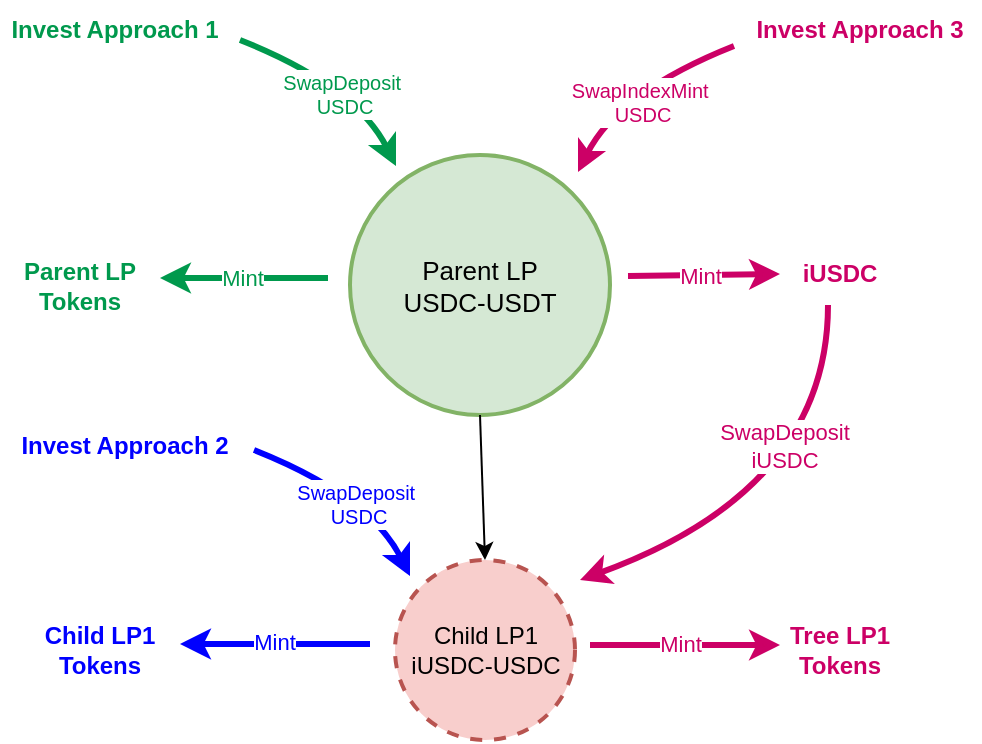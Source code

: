 <mxfile version="24.7.12">
  <diagram name="Page-1" id="Nui-td80n-aQlh77R57F">
    <mxGraphModel dx="854" dy="660" grid="1" gridSize="10" guides="1" tooltips="1" connect="1" arrows="1" fold="1" page="1" pageScale="1" pageWidth="850" pageHeight="1100" math="0" shadow="0">
      <root>
        <mxCell id="0" />
        <mxCell id="1" parent="0" />
        <mxCell id="r9puiUjmGgyDkKUMW15J-50" value="&lt;div&gt;&lt;font style=&quot;font-size: 13px;&quot;&gt;Parent LP&lt;/font&gt;&lt;/div&gt;&lt;font style=&quot;font-size: 13px;&quot;&gt;USDC-USDT&lt;/font&gt;" style="ellipse;whiteSpace=wrap;html=1;aspect=fixed;fillColor=#d5e8d4;strokeColor=#82b366;strokeWidth=2;" parent="1" vertex="1">
          <mxGeometry x="335" y="127.5" width="130" height="130" as="geometry" />
        </mxCell>
        <mxCell id="r9puiUjmGgyDkKUMW15J-54" value="" style="endArrow=classic;html=1;rounded=0;entryX=0.5;entryY=0;entryDx=0;entryDy=0;exitX=0.5;exitY=1;exitDx=0;exitDy=0;" parent="1" source="r9puiUjmGgyDkKUMW15J-50" target="r9puiUjmGgyDkKUMW15J-52" edge="1">
          <mxGeometry width="50" height="50" relative="1" as="geometry">
            <mxPoint x="581" y="110" as="sourcePoint" />
            <mxPoint x="716" y="90" as="targetPoint" />
          </mxGeometry>
        </mxCell>
        <mxCell id="r9puiUjmGgyDkKUMW15J-52" value="&lt;div&gt;&lt;font style=&quot;font-size: 12px;&quot;&gt;Child LP1&lt;/font&gt;&lt;/div&gt;&lt;font style=&quot;font-size: 12px;&quot;&gt;iUSDC-USDC&lt;/font&gt;" style="ellipse;whiteSpace=wrap;html=1;aspect=fixed;fillColor=#f8cecc;strokeColor=#b85450;strokeWidth=2;dashed=1;" parent="1" vertex="1">
          <mxGeometry x="357.5" y="330" width="90" height="90" as="geometry" />
        </mxCell>
        <mxCell id="h0CXazYmzvAoxPjTfvCT-3" value="" style="curved=1;endArrow=classic;html=1;rounded=0;strokeWidth=3;strokeColor=#00994D;" edge="1" parent="1">
          <mxGeometry width="50" height="50" relative="1" as="geometry">
            <mxPoint x="280" y="70" as="sourcePoint" />
            <mxPoint x="358" y="133" as="targetPoint" />
            <Array as="points">
              <mxPoint x="338" y="93" />
            </Array>
          </mxGeometry>
        </mxCell>
        <mxCell id="h0CXazYmzvAoxPjTfvCT-11" value="&lt;font color=&quot;#00994d&quot; style=&quot;font-size: 10px;&quot;&gt;SwapDeposit&amp;nbsp;&lt;/font&gt;&lt;div style=&quot;font-size: 10px;&quot;&gt;&lt;font color=&quot;#00994d&quot; style=&quot;font-size: 10px;&quot;&gt;USDC&lt;/font&gt;&lt;/div&gt;" style="edgeLabel;html=1;align=center;verticalAlign=middle;resizable=0;points=[];" vertex="1" connectable="0" parent="h0CXazYmzvAoxPjTfvCT-3">
          <mxGeometry x="-0.345" y="-6" relative="1" as="geometry">
            <mxPoint x="21" y="8" as="offset" />
          </mxGeometry>
        </mxCell>
        <mxCell id="h0CXazYmzvAoxPjTfvCT-8" value="&lt;b&gt;&lt;font color=&quot;#00994d&quot;&gt;Invest Approach 1&lt;/font&gt;&lt;/b&gt;" style="text;html=1;align=center;verticalAlign=middle;whiteSpace=wrap;rounded=0;" vertex="1" parent="1">
          <mxGeometry x="160" y="50" width="115" height="30" as="geometry" />
        </mxCell>
        <mxCell id="h0CXazYmzvAoxPjTfvCT-9" value="&lt;b&gt;&lt;font color=&quot;#0000ff&quot;&gt;Invest Approach 2&lt;/font&gt;&lt;/b&gt;" style="text;html=1;align=center;verticalAlign=middle;whiteSpace=wrap;rounded=0;" vertex="1" parent="1">
          <mxGeometry x="160" y="257.5" width="125" height="30" as="geometry" />
        </mxCell>
        <mxCell id="h0CXazYmzvAoxPjTfvCT-10" value="&lt;b&gt;&lt;font color=&quot;#cc0066&quot;&gt;Invest Approach 3&lt;/font&gt;&lt;/b&gt;" style="text;html=1;align=center;verticalAlign=middle;whiteSpace=wrap;rounded=0;" vertex="1" parent="1">
          <mxGeometry x="530" y="50" width="120" height="30" as="geometry" />
        </mxCell>
        <mxCell id="h0CXazYmzvAoxPjTfvCT-12" value="" style="curved=1;endArrow=classic;html=1;rounded=0;strokeWidth=3;strokeColor=#CC0066;" edge="1" parent="1">
          <mxGeometry width="50" height="50" relative="1" as="geometry">
            <mxPoint x="527" y="73" as="sourcePoint" />
            <mxPoint x="449" y="136" as="targetPoint" />
            <Array as="points">
              <mxPoint x="469" y="96" />
            </Array>
          </mxGeometry>
        </mxCell>
        <mxCell id="h0CXazYmzvAoxPjTfvCT-13" value="&lt;font color=&quot;#cc0066&quot; style=&quot;font-size: 10px;&quot;&gt;SwapIndexMint&amp;nbsp;&lt;/font&gt;&lt;div style=&quot;font-size: 10px;&quot;&gt;&lt;font color=&quot;#cc0066&quot; style=&quot;font-size: 10px;&quot;&gt;USDC&lt;/font&gt;&lt;/div&gt;" style="edgeLabel;html=1;align=center;verticalAlign=middle;resizable=0;points=[];" vertex="1" connectable="0" parent="h0CXazYmzvAoxPjTfvCT-12">
          <mxGeometry x="-0.345" y="-6" relative="1" as="geometry">
            <mxPoint x="-12" y="20" as="offset" />
          </mxGeometry>
        </mxCell>
        <mxCell id="h0CXazYmzvAoxPjTfvCT-15" value="&lt;b&gt;&lt;font color=&quot;#cc0066&quot;&gt;iUSDC&lt;/font&gt;&lt;/b&gt;" style="text;html=1;align=center;verticalAlign=middle;whiteSpace=wrap;rounded=0;" vertex="1" parent="1">
          <mxGeometry x="550" y="172" width="60" height="30" as="geometry" />
        </mxCell>
        <mxCell id="h0CXazYmzvAoxPjTfvCT-17" value="" style="curved=1;endArrow=classic;html=1;rounded=0;strokeWidth=3;strokeColor=#0000FF;" edge="1" parent="1">
          <mxGeometry width="50" height="50" relative="1" as="geometry">
            <mxPoint x="287" y="275" as="sourcePoint" />
            <mxPoint x="365" y="338" as="targetPoint" />
            <Array as="points">
              <mxPoint x="345" y="298" />
            </Array>
          </mxGeometry>
        </mxCell>
        <mxCell id="h0CXazYmzvAoxPjTfvCT-18" value="&lt;font color=&quot;#0000ff&quot; style=&quot;font-size: 10px;&quot;&gt;SwapDeposit&amp;nbsp;&lt;/font&gt;&lt;div style=&quot;font-size: 10px;&quot;&gt;&lt;font color=&quot;#0000ff&quot; style=&quot;font-size: 10px;&quot;&gt;USDC&lt;/font&gt;&lt;/div&gt;" style="edgeLabel;html=1;align=center;verticalAlign=middle;resizable=0;points=[];" vertex="1" connectable="0" parent="h0CXazYmzvAoxPjTfvCT-17">
          <mxGeometry x="-0.345" y="-6" relative="1" as="geometry">
            <mxPoint x="21" y="8" as="offset" />
          </mxGeometry>
        </mxCell>
        <mxCell id="h0CXazYmzvAoxPjTfvCT-20" value="" style="endArrow=classic;html=1;rounded=0;entryX=0;entryY=0.5;entryDx=0;entryDy=0;strokeWidth=3;strokeColor=#CC0066;" edge="1" parent="1" target="h0CXazYmzvAoxPjTfvCT-15">
          <mxGeometry width="50" height="50" relative="1" as="geometry">
            <mxPoint x="474" y="188" as="sourcePoint" />
            <mxPoint x="534" y="188" as="targetPoint" />
          </mxGeometry>
        </mxCell>
        <mxCell id="h0CXazYmzvAoxPjTfvCT-28" value="&lt;font color=&quot;#cc0066&quot;&gt;Mint&lt;/font&gt;" style="edgeLabel;html=1;align=center;verticalAlign=middle;resizable=0;points=[];" vertex="1" connectable="0" parent="h0CXazYmzvAoxPjTfvCT-20">
          <mxGeometry x="-0.106" y="-1" relative="1" as="geometry">
            <mxPoint x="2" y="-1" as="offset" />
          </mxGeometry>
        </mxCell>
        <mxCell id="h0CXazYmzvAoxPjTfvCT-21" value="" style="endArrow=classic;html=1;rounded=0;strokeWidth=3;strokeColor=#00994D;" edge="1" parent="1">
          <mxGeometry width="50" height="50" relative="1" as="geometry">
            <mxPoint x="324" y="189" as="sourcePoint" />
            <mxPoint x="240" y="189" as="targetPoint" />
          </mxGeometry>
        </mxCell>
        <mxCell id="h0CXazYmzvAoxPjTfvCT-26" value="&lt;font color=&quot;#00994d&quot;&gt;Mint&lt;/font&gt;" style="edgeLabel;html=1;align=center;verticalAlign=middle;resizable=0;points=[];" vertex="1" connectable="0" parent="h0CXazYmzvAoxPjTfvCT-21">
          <mxGeometry x="0.191" relative="1" as="geometry">
            <mxPoint x="7" as="offset" />
          </mxGeometry>
        </mxCell>
        <mxCell id="h0CXazYmzvAoxPjTfvCT-22" value="&lt;b&gt;&lt;font color=&quot;#00994d&quot;&gt;Parent LP Tokens&lt;/font&gt;&lt;/b&gt;" style="text;html=1;align=center;verticalAlign=middle;whiteSpace=wrap;rounded=0;" vertex="1" parent="1">
          <mxGeometry x="170" y="177.5" width="60" height="30" as="geometry" />
        </mxCell>
        <mxCell id="h0CXazYmzvAoxPjTfvCT-24" value="" style="endArrow=classic;html=1;rounded=0;strokeWidth=3;strokeColor=#0000FF;" edge="1" parent="1">
          <mxGeometry width="50" height="50" relative="1" as="geometry">
            <mxPoint x="345" y="372" as="sourcePoint" />
            <mxPoint x="250" y="372" as="targetPoint" />
          </mxGeometry>
        </mxCell>
        <mxCell id="h0CXazYmzvAoxPjTfvCT-29" value="&lt;font color=&quot;#0000ff&quot;&gt;Mint&lt;/font&gt;" style="edgeLabel;html=1;align=center;verticalAlign=middle;resizable=0;points=[];" vertex="1" connectable="0" parent="h0CXazYmzvAoxPjTfvCT-24">
          <mxGeometry x="0.158" relative="1" as="geometry">
            <mxPoint x="7" y="-1" as="offset" />
          </mxGeometry>
        </mxCell>
        <mxCell id="h0CXazYmzvAoxPjTfvCT-25" value="&lt;b&gt;&lt;font color=&quot;#0000ff&quot;&gt;Child LP1 Tokens&lt;/font&gt;&lt;/b&gt;" style="text;html=1;align=center;verticalAlign=middle;whiteSpace=wrap;rounded=0;" vertex="1" parent="1">
          <mxGeometry x="180" y="360" width="60" height="30" as="geometry" />
        </mxCell>
        <mxCell id="h0CXazYmzvAoxPjTfvCT-31" value="" style="curved=1;endArrow=classic;html=1;rounded=0;strokeWidth=3;strokeColor=#CC0066;" edge="1" parent="1">
          <mxGeometry width="50" height="50" relative="1" as="geometry">
            <mxPoint x="574" y="202.5" as="sourcePoint" />
            <mxPoint x="450" y="340" as="targetPoint" />
            <Array as="points">
              <mxPoint x="574" y="295" />
            </Array>
          </mxGeometry>
        </mxCell>
        <mxCell id="h0CXazYmzvAoxPjTfvCT-32" value="&lt;font color=&quot;#cc0066&quot;&gt;SwapDeposit&lt;/font&gt;&lt;div&gt;&lt;font color=&quot;#cc0066&quot;&gt;iUSDC&lt;/font&gt;&lt;/div&gt;" style="edgeLabel;html=1;align=center;verticalAlign=middle;resizable=0;points=[];" vertex="1" connectable="0" parent="h0CXazYmzvAoxPjTfvCT-31">
          <mxGeometry x="-0.376" y="-22" relative="1" as="geometry">
            <mxPoint as="offset" />
          </mxGeometry>
        </mxCell>
        <mxCell id="h0CXazYmzvAoxPjTfvCT-33" value="" style="endArrow=classic;html=1;rounded=0;strokeWidth=3;strokeColor=#CC0066;" edge="1" parent="1">
          <mxGeometry width="50" height="50" relative="1" as="geometry">
            <mxPoint x="455" y="372.5" as="sourcePoint" />
            <mxPoint x="550" y="372.5" as="targetPoint" />
          </mxGeometry>
        </mxCell>
        <mxCell id="h0CXazYmzvAoxPjTfvCT-34" value="&lt;font&gt;Mint&lt;/font&gt;" style="edgeLabel;html=1;align=center;verticalAlign=middle;resizable=0;points=[];fontColor=#CC0066;" vertex="1" connectable="0" parent="h0CXazYmzvAoxPjTfvCT-33">
          <mxGeometry x="0.158" relative="1" as="geometry">
            <mxPoint x="-10" y="-1" as="offset" />
          </mxGeometry>
        </mxCell>
        <mxCell id="h0CXazYmzvAoxPjTfvCT-35" value="&lt;b&gt;&lt;font color=&quot;#cc0066&quot;&gt;Tree LP1 Tokens&lt;/font&gt;&lt;/b&gt;" style="text;html=1;align=center;verticalAlign=middle;whiteSpace=wrap;rounded=0;" vertex="1" parent="1">
          <mxGeometry x="550" y="360" width="60" height="30" as="geometry" />
        </mxCell>
      </root>
    </mxGraphModel>
  </diagram>
</mxfile>
